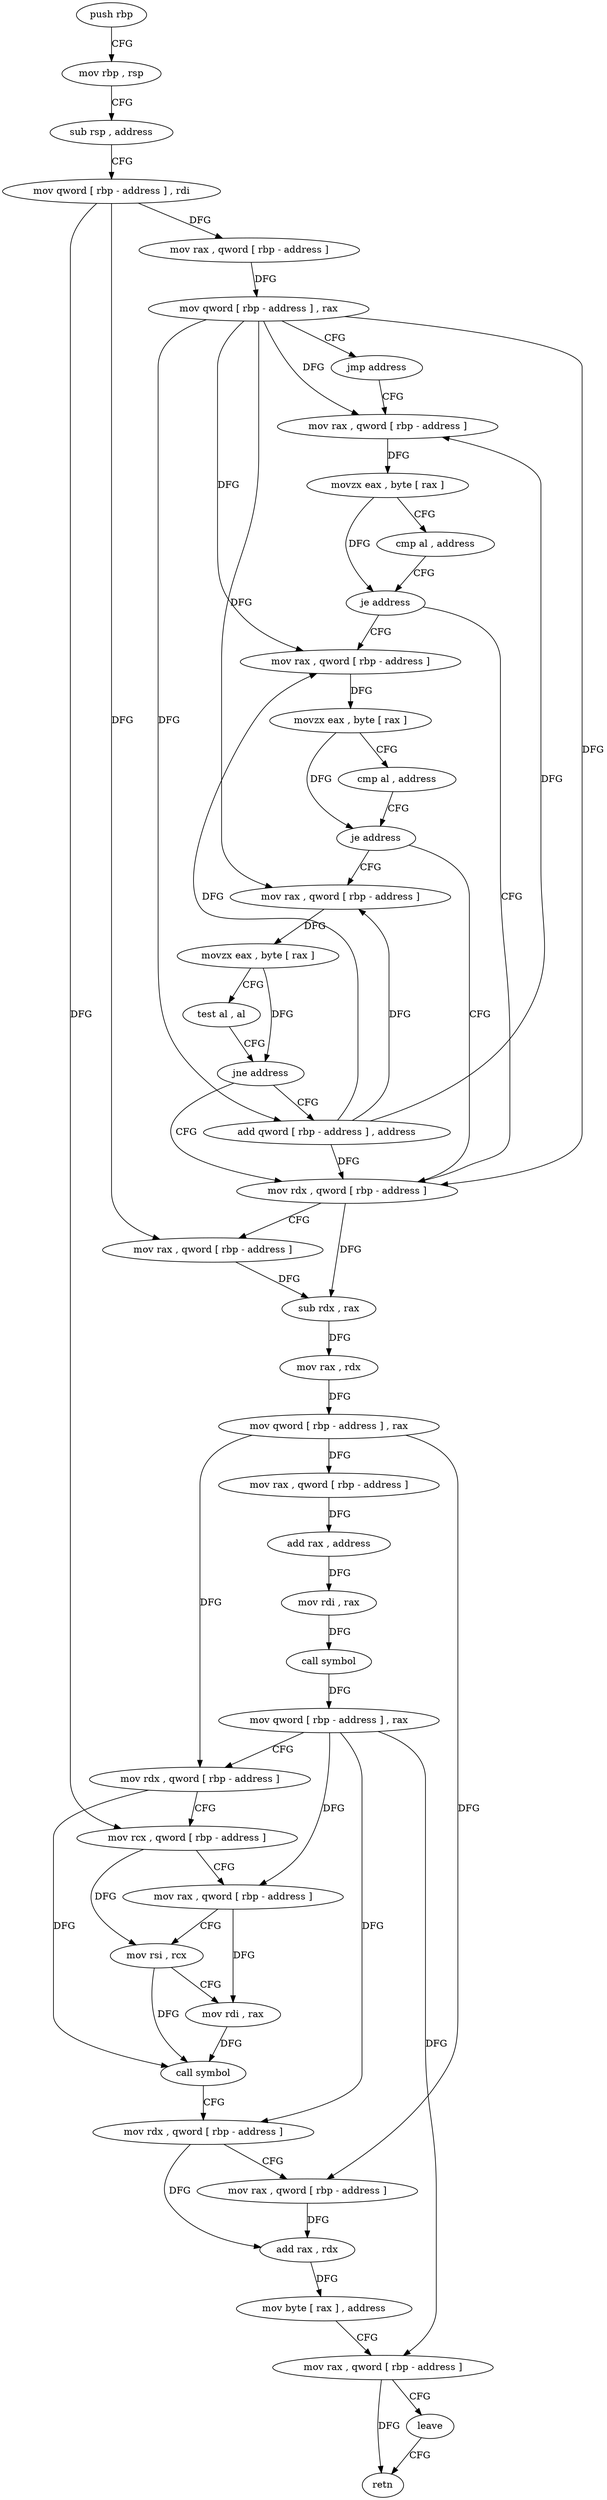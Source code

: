 digraph "func" {
"153688" [label = "push rbp" ]
"153689" [label = "mov rbp , rsp" ]
"153692" [label = "sub rsp , address" ]
"153696" [label = "mov qword [ rbp - address ] , rdi" ]
"153700" [label = "mov rax , qword [ rbp - address ]" ]
"153704" [label = "mov qword [ rbp - address ] , rax" ]
"153708" [label = "jmp address" ]
"153715" [label = "mov rax , qword [ rbp - address ]" ]
"153719" [label = "movzx eax , byte [ rax ]" ]
"153722" [label = "cmp al , address" ]
"153724" [label = "je address" ]
"153748" [label = "mov rdx , qword [ rbp - address ]" ]
"153726" [label = "mov rax , qword [ rbp - address ]" ]
"153752" [label = "mov rax , qword [ rbp - address ]" ]
"153756" [label = "sub rdx , rax" ]
"153759" [label = "mov rax , rdx" ]
"153762" [label = "mov qword [ rbp - address ] , rax" ]
"153766" [label = "mov rax , qword [ rbp - address ]" ]
"153770" [label = "add rax , address" ]
"153774" [label = "mov rdi , rax" ]
"153777" [label = "call symbol" ]
"153782" [label = "mov qword [ rbp - address ] , rax" ]
"153786" [label = "mov rdx , qword [ rbp - address ]" ]
"153790" [label = "mov rcx , qword [ rbp - address ]" ]
"153794" [label = "mov rax , qword [ rbp - address ]" ]
"153798" [label = "mov rsi , rcx" ]
"153801" [label = "mov rdi , rax" ]
"153804" [label = "call symbol" ]
"153809" [label = "mov rdx , qword [ rbp - address ]" ]
"153813" [label = "mov rax , qword [ rbp - address ]" ]
"153817" [label = "add rax , rdx" ]
"153820" [label = "mov byte [ rax ] , address" ]
"153823" [label = "mov rax , qword [ rbp - address ]" ]
"153827" [label = "leave" ]
"153828" [label = "retn" ]
"153730" [label = "movzx eax , byte [ rax ]" ]
"153733" [label = "cmp al , address" ]
"153735" [label = "je address" ]
"153737" [label = "mov rax , qword [ rbp - address ]" ]
"153741" [label = "movzx eax , byte [ rax ]" ]
"153744" [label = "test al , al" ]
"153746" [label = "jne address" ]
"153710" [label = "add qword [ rbp - address ] , address" ]
"153688" -> "153689" [ label = "CFG" ]
"153689" -> "153692" [ label = "CFG" ]
"153692" -> "153696" [ label = "CFG" ]
"153696" -> "153700" [ label = "DFG" ]
"153696" -> "153752" [ label = "DFG" ]
"153696" -> "153790" [ label = "DFG" ]
"153700" -> "153704" [ label = "DFG" ]
"153704" -> "153708" [ label = "CFG" ]
"153704" -> "153715" [ label = "DFG" ]
"153704" -> "153748" [ label = "DFG" ]
"153704" -> "153726" [ label = "DFG" ]
"153704" -> "153737" [ label = "DFG" ]
"153704" -> "153710" [ label = "DFG" ]
"153708" -> "153715" [ label = "CFG" ]
"153715" -> "153719" [ label = "DFG" ]
"153719" -> "153722" [ label = "CFG" ]
"153719" -> "153724" [ label = "DFG" ]
"153722" -> "153724" [ label = "CFG" ]
"153724" -> "153748" [ label = "CFG" ]
"153724" -> "153726" [ label = "CFG" ]
"153748" -> "153752" [ label = "CFG" ]
"153748" -> "153756" [ label = "DFG" ]
"153726" -> "153730" [ label = "DFG" ]
"153752" -> "153756" [ label = "DFG" ]
"153756" -> "153759" [ label = "DFG" ]
"153759" -> "153762" [ label = "DFG" ]
"153762" -> "153766" [ label = "DFG" ]
"153762" -> "153786" [ label = "DFG" ]
"153762" -> "153813" [ label = "DFG" ]
"153766" -> "153770" [ label = "DFG" ]
"153770" -> "153774" [ label = "DFG" ]
"153774" -> "153777" [ label = "DFG" ]
"153777" -> "153782" [ label = "DFG" ]
"153782" -> "153786" [ label = "CFG" ]
"153782" -> "153794" [ label = "DFG" ]
"153782" -> "153809" [ label = "DFG" ]
"153782" -> "153823" [ label = "DFG" ]
"153786" -> "153790" [ label = "CFG" ]
"153786" -> "153804" [ label = "DFG" ]
"153790" -> "153794" [ label = "CFG" ]
"153790" -> "153798" [ label = "DFG" ]
"153794" -> "153798" [ label = "CFG" ]
"153794" -> "153801" [ label = "DFG" ]
"153798" -> "153801" [ label = "CFG" ]
"153798" -> "153804" [ label = "DFG" ]
"153801" -> "153804" [ label = "DFG" ]
"153804" -> "153809" [ label = "CFG" ]
"153809" -> "153813" [ label = "CFG" ]
"153809" -> "153817" [ label = "DFG" ]
"153813" -> "153817" [ label = "DFG" ]
"153817" -> "153820" [ label = "DFG" ]
"153820" -> "153823" [ label = "CFG" ]
"153823" -> "153827" [ label = "CFG" ]
"153823" -> "153828" [ label = "DFG" ]
"153827" -> "153828" [ label = "CFG" ]
"153730" -> "153733" [ label = "CFG" ]
"153730" -> "153735" [ label = "DFG" ]
"153733" -> "153735" [ label = "CFG" ]
"153735" -> "153748" [ label = "CFG" ]
"153735" -> "153737" [ label = "CFG" ]
"153737" -> "153741" [ label = "DFG" ]
"153741" -> "153744" [ label = "CFG" ]
"153741" -> "153746" [ label = "DFG" ]
"153744" -> "153746" [ label = "CFG" ]
"153746" -> "153710" [ label = "CFG" ]
"153746" -> "153748" [ label = "CFG" ]
"153710" -> "153715" [ label = "DFG" ]
"153710" -> "153748" [ label = "DFG" ]
"153710" -> "153726" [ label = "DFG" ]
"153710" -> "153737" [ label = "DFG" ]
}
